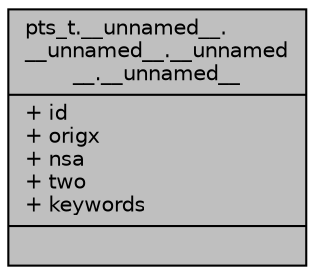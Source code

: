 digraph "pts_t.__unnamed__.__unnamed__.__unnamed__.__unnamed__"
{
 // INTERACTIVE_SVG=YES
  bgcolor="transparent";
  edge [fontname="Helvetica",fontsize="10",labelfontname="Helvetica",labelfontsize="10"];
  node [fontname="Helvetica",fontsize="10",shape=record];
  Node486 [label="{pts_t.__unnamed__.\l__unnamed__.__unnamed\l__.__unnamed__\n|+ id\l+ origx\l+ nsa\l+ two\l+ keywords\l|}",height=0.2,width=0.4,color="black", fillcolor="grey75", style="filled", fontcolor="black"];
}
